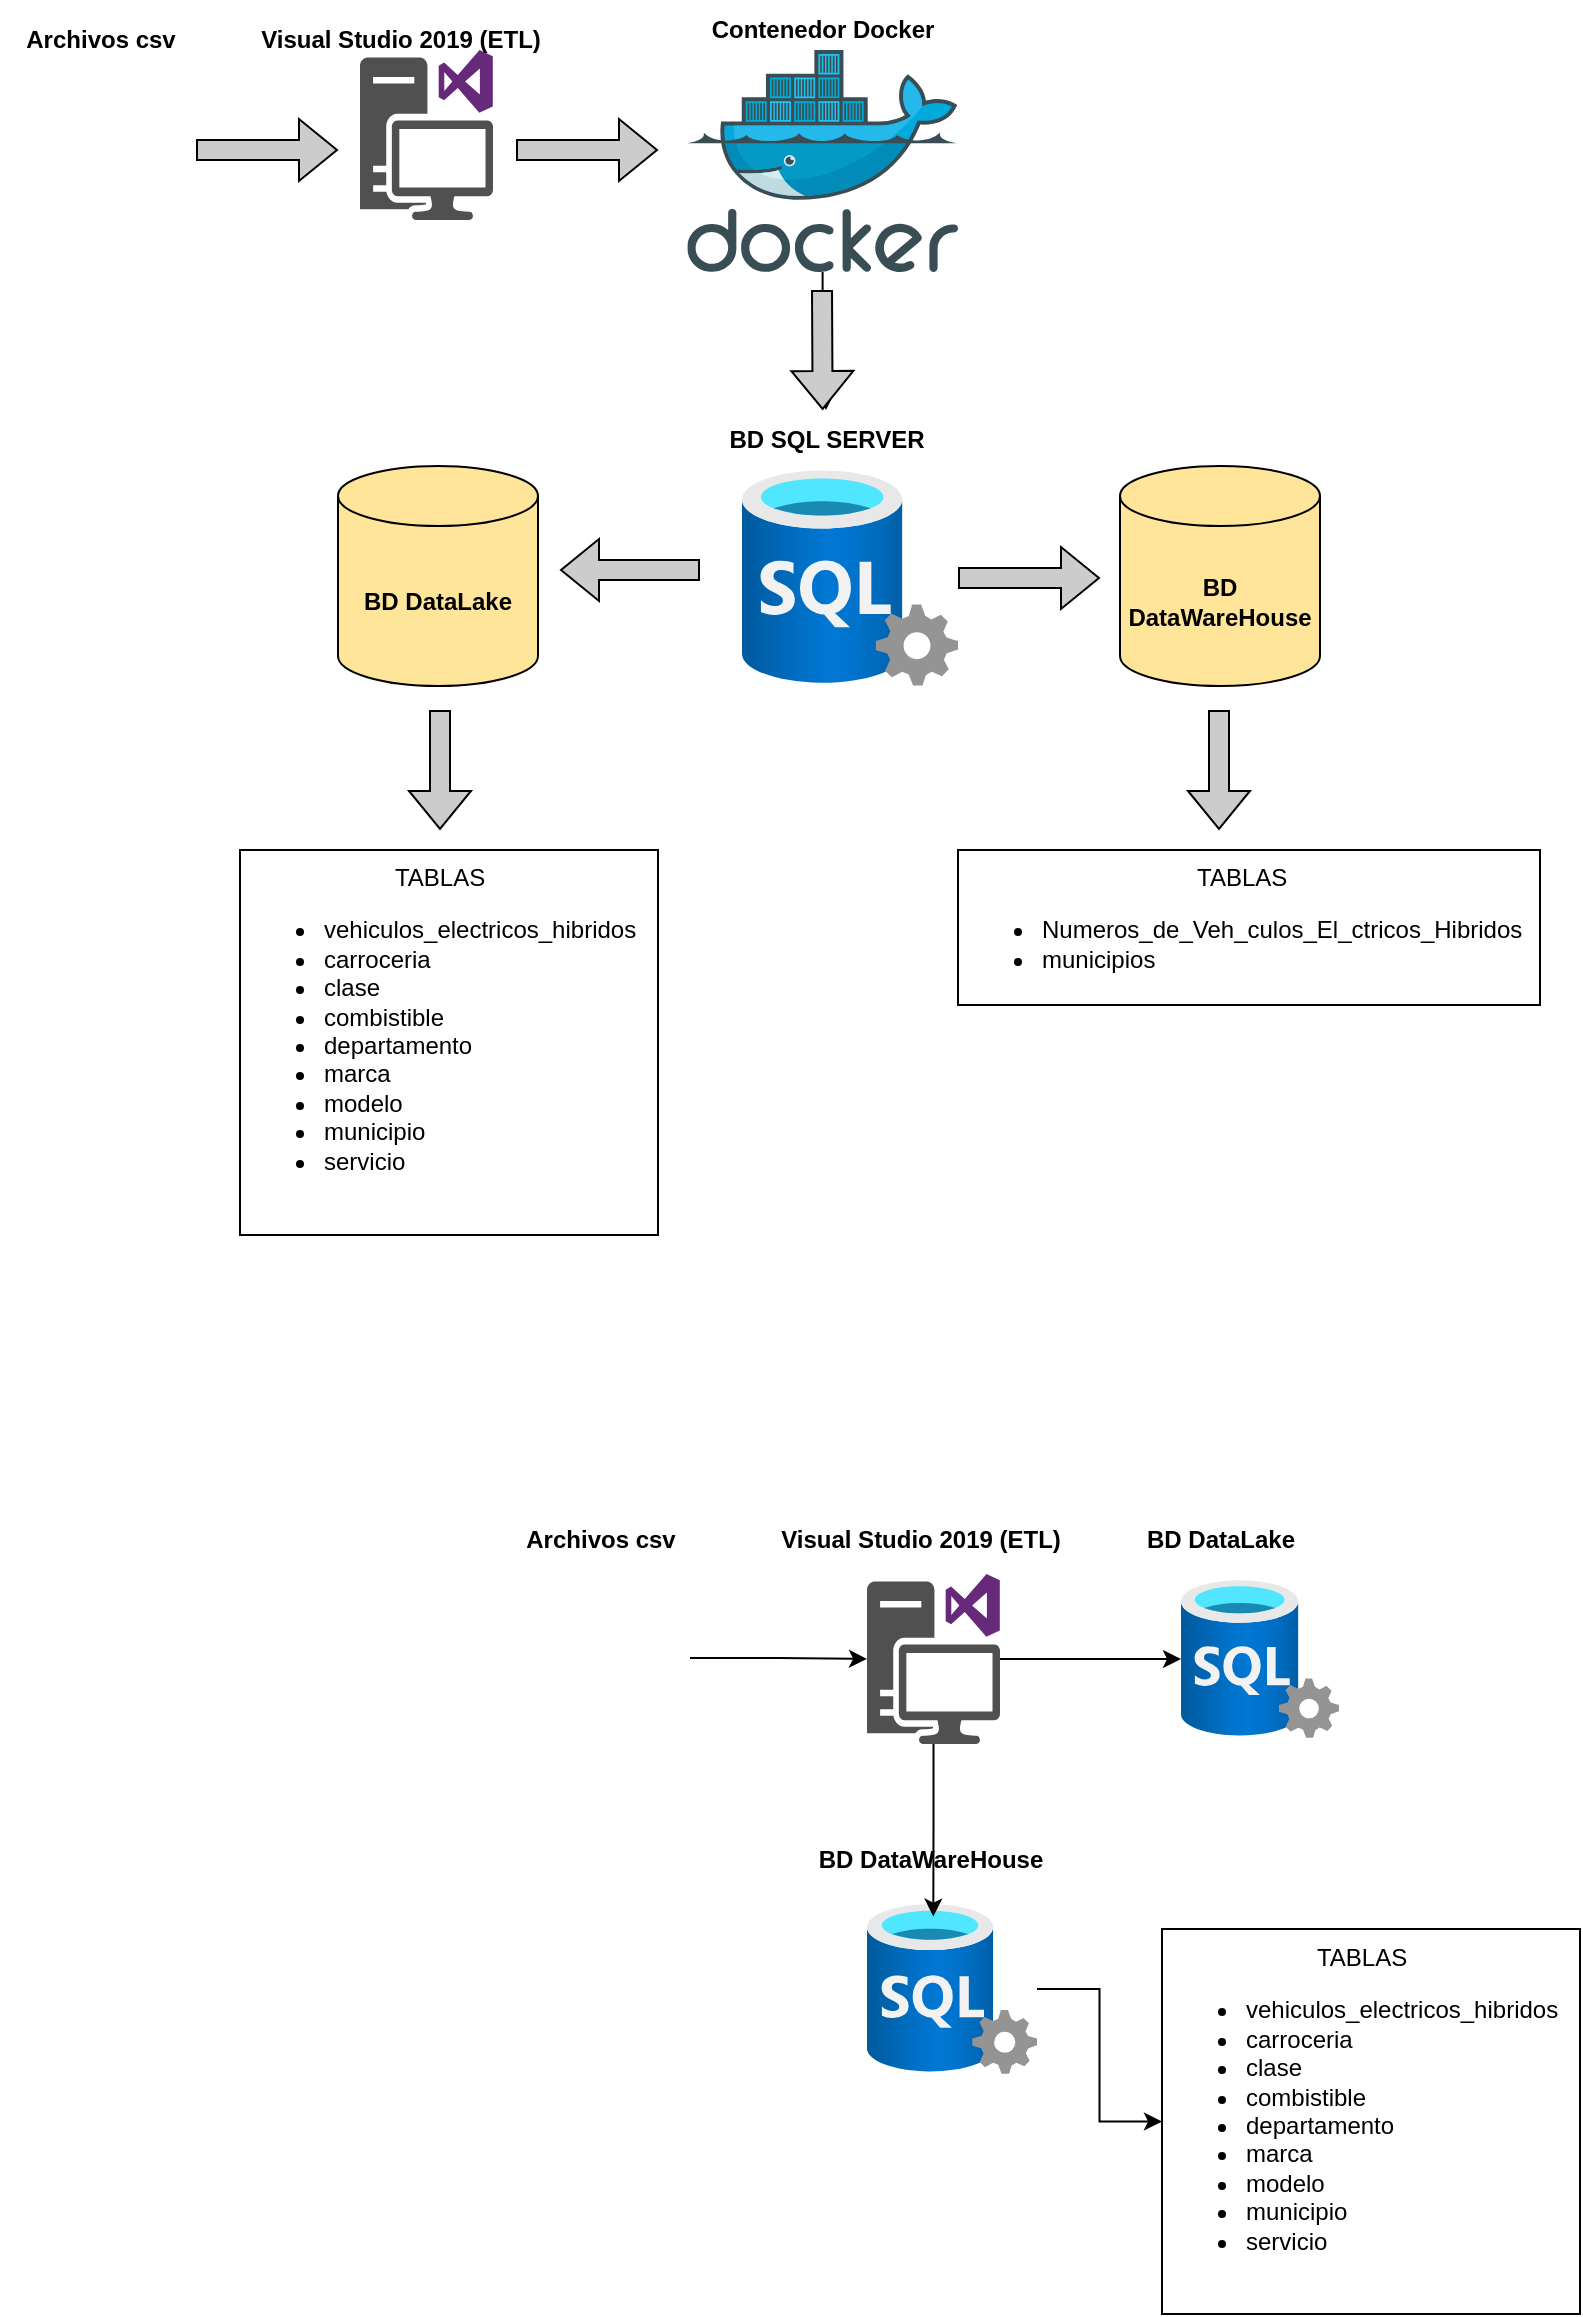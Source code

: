 <mxfile version="26.0.11">
  <diagram name="Página-1" id="SfyHOXdVC9-kb6S2M-kP">
    <mxGraphModel dx="2213" dy="1950" grid="1" gridSize="10" guides="1" tooltips="1" connect="1" arrows="1" fold="1" page="1" pageScale="1" pageWidth="827" pageHeight="1169" math="0" shadow="0">
      <root>
        <mxCell id="0" />
        <mxCell id="1" parent="0" />
        <mxCell id="7EBYjlRHxNqE9YedUOtW-14" style="edgeStyle=orthogonalEdgeStyle;rounded=0;orthogonalLoop=1;jettySize=auto;html=1;" edge="1" parent="1" source="7EBYjlRHxNqE9YedUOtW-10" target="7EBYjlRHxNqE9YedUOtW-13">
          <mxGeometry relative="1" as="geometry" />
        </mxCell>
        <mxCell id="7EBYjlRHxNqE9YedUOtW-10" value="" style="shape=image;html=1;verticalAlign=top;verticalLabelPosition=bottom;labelBackgroundColor=#ffffff;imageAspect=0;aspect=fixed;image=https://cdn3.iconfinder.com/data/icons/document-icons-2/30/647702-excel-128.png" vertex="1" parent="1">
          <mxGeometry x="-165" y="734" width="80" height="80" as="geometry" />
        </mxCell>
        <mxCell id="7EBYjlRHxNqE9YedUOtW-11" value="&lt;b&gt;Archivos csv&lt;/b&gt;" style="text;html=1;align=center;verticalAlign=middle;resizable=0;points=[];autosize=1;strokeColor=none;fillColor=none;" vertex="1" parent="1">
          <mxGeometry x="-180" y="700" width="100" height="30" as="geometry" />
        </mxCell>
        <mxCell id="7EBYjlRHxNqE9YedUOtW-17" value="" style="edgeStyle=orthogonalEdgeStyle;rounded=0;orthogonalLoop=1;jettySize=auto;html=1;" edge="1" parent="1" source="7EBYjlRHxNqE9YedUOtW-13" target="7EBYjlRHxNqE9YedUOtW-16">
          <mxGeometry relative="1" as="geometry" />
        </mxCell>
        <mxCell id="7EBYjlRHxNqE9YedUOtW-13" value="" style="sketch=0;pointerEvents=1;shadow=0;dashed=0;html=1;strokeColor=none;fillColor=#505050;labelPosition=center;verticalLabelPosition=bottom;verticalAlign=top;outlineConnect=0;align=center;shape=mxgraph.office.devices.workstation_visual_studio;" vertex="1" parent="1">
          <mxGeometry x="3.5" y="732" width="66.5" height="85" as="geometry" />
        </mxCell>
        <mxCell id="7EBYjlRHxNqE9YedUOtW-15" value="&lt;b&gt;Visual Studio 2019 (ETL)&lt;/b&gt;" style="text;html=1;align=center;verticalAlign=middle;resizable=0;points=[];autosize=1;strokeColor=none;fillColor=none;" vertex="1" parent="1">
          <mxGeometry x="-50" y="700" width="160" height="30" as="geometry" />
        </mxCell>
        <mxCell id="7EBYjlRHxNqE9YedUOtW-16" value="" style="image;aspect=fixed;html=1;points=[];align=center;fontSize=12;image=img/lib/azure2/databases/SQL_Server.svg;" vertex="1" parent="1">
          <mxGeometry x="160.5" y="735" width="79" height="79" as="geometry" />
        </mxCell>
        <mxCell id="7EBYjlRHxNqE9YedUOtW-29" value="" style="edgeStyle=orthogonalEdgeStyle;rounded=0;orthogonalLoop=1;jettySize=auto;html=1;" edge="1" parent="1" source="7EBYjlRHxNqE9YedUOtW-18" target="7EBYjlRHxNqE9YedUOtW-28">
          <mxGeometry relative="1" as="geometry" />
        </mxCell>
        <mxCell id="7EBYjlRHxNqE9YedUOtW-18" value="" style="image;aspect=fixed;html=1;points=[];align=center;fontSize=12;image=img/lib/azure2/databases/SQL_Server.svg;" vertex="1" parent="1">
          <mxGeometry x="3.5" y="897" width="85" height="85" as="geometry" />
        </mxCell>
        <mxCell id="7EBYjlRHxNqE9YedUOtW-20" style="edgeStyle=orthogonalEdgeStyle;rounded=0;orthogonalLoop=1;jettySize=auto;html=1;entryX=0.39;entryY=0.074;entryDx=0;entryDy=0;entryPerimeter=0;" edge="1" parent="1" source="7EBYjlRHxNqE9YedUOtW-13" target="7EBYjlRHxNqE9YedUOtW-18">
          <mxGeometry relative="1" as="geometry" />
        </mxCell>
        <mxCell id="7EBYjlRHxNqE9YedUOtW-21" value="&lt;b&gt;BD DataLake&lt;/b&gt;" style="text;html=1;align=center;verticalAlign=middle;resizable=0;points=[];autosize=1;strokeColor=none;fillColor=none;" vertex="1" parent="1">
          <mxGeometry x="130" y="700" width="100" height="30" as="geometry" />
        </mxCell>
        <mxCell id="7EBYjlRHxNqE9YedUOtW-22" value="&lt;b&gt;BD DataWareHouse&lt;/b&gt;" style="text;html=1;align=center;verticalAlign=middle;resizable=0;points=[];autosize=1;strokeColor=none;fillColor=none;" vertex="1" parent="1">
          <mxGeometry x="-35" y="860" width="140" height="30" as="geometry" />
        </mxCell>
        <mxCell id="7EBYjlRHxNqE9YedUOtW-26" value="&lt;div style=&quot;text-align: center;&quot;&gt;&lt;span style=&quot;background-color: light-dark(#ffffff, var(--ge-dark-color, #121212)); color: light-dark(rgb(0, 0, 0), rgb(255, 255, 255));&quot;&gt;TABLAS&lt;/span&gt;&lt;/div&gt;&lt;div&gt;&lt;ul&gt;&lt;li&gt;Numeros_de_Veh_culos_El_ctricos_Hibridos&lt;/li&gt;&lt;li&gt;municipios&lt;/li&gt;&lt;/ul&gt;&lt;/div&gt;" style="whiteSpace=wrap;html=1;verticalAlign=top;labelBackgroundColor=default;align=left;" vertex="1" parent="1">
          <mxGeometry x="49" y="370" width="291" height="77.5" as="geometry" />
        </mxCell>
        <mxCell id="7EBYjlRHxNqE9YedUOtW-28" value="&lt;div style=&quot;text-align: center;&quot;&gt;&lt;span style=&quot;background-color: light-dark(#ffffff, var(--ge-dark-color, #121212)); color: light-dark(rgb(0, 0, 0), rgb(255, 255, 255));&quot;&gt;TABLAS&lt;/span&gt;&lt;/div&gt;&lt;div&gt;&lt;ul&gt;&lt;li&gt;vehiculos_electricos_hibridos&lt;/li&gt;&lt;li&gt;carroceria&lt;/li&gt;&lt;li&gt;clase&lt;/li&gt;&lt;li&gt;combistible&lt;/li&gt;&lt;li&gt;departamento&lt;/li&gt;&lt;li&gt;marca&lt;/li&gt;&lt;li&gt;modelo&lt;/li&gt;&lt;li&gt;municipio&lt;/li&gt;&lt;li&gt;servicio&lt;/li&gt;&lt;/ul&gt;&lt;/div&gt;" style="whiteSpace=wrap;html=1;verticalAlign=top;labelBackgroundColor=default;align=left;" vertex="1" parent="1">
          <mxGeometry x="151" y="909.5" width="209" height="192.5" as="geometry" />
        </mxCell>
        <mxCell id="7EBYjlRHxNqE9YedUOtW-46" value="" style="edgeStyle=orthogonalEdgeStyle;rounded=0;orthogonalLoop=1;jettySize=auto;html=1;" edge="1" parent="1" source="7EBYjlRHxNqE9YedUOtW-30" target="7EBYjlRHxNqE9YedUOtW-37">
          <mxGeometry relative="1" as="geometry" />
        </mxCell>
        <mxCell id="7EBYjlRHxNqE9YedUOtW-30" value="" style="image;sketch=0;aspect=fixed;html=1;points=[];align=center;fontSize=12;image=img/lib/mscae/Docker.svg;" vertex="1" parent="1">
          <mxGeometry x="-86.37" y="-30" width="135.37" height="111" as="geometry" />
        </mxCell>
        <mxCell id="7EBYjlRHxNqE9YedUOtW-31" value="" style="image;aspect=fixed;html=1;points=[];align=center;fontSize=12;image=img/lib/azure2/databases/SQL_Server.svg;" vertex="1" parent="1">
          <mxGeometry x="-59" y="180" width="108" height="108" as="geometry" />
        </mxCell>
        <mxCell id="7EBYjlRHxNqE9YedUOtW-34" value="" style="shape=flexArrow;endArrow=classic;html=1;rounded=0;fillColor=#CCCCCC;" edge="1" parent="1">
          <mxGeometry width="50" height="50" relative="1" as="geometry">
            <mxPoint x="-19" y="90" as="sourcePoint" />
            <mxPoint x="-18.68" y="150" as="targetPoint" />
          </mxGeometry>
        </mxCell>
        <mxCell id="7EBYjlRHxNqE9YedUOtW-35" value="&lt;b&gt;BD DataWareHouse&lt;/b&gt;" style="shape=cylinder3;whiteSpace=wrap;html=1;boundedLbl=1;backgroundOutline=1;size=15;fillColor=light-dark(#FFE599,var(--ge-dark-color, #121212));" vertex="1" parent="1">
          <mxGeometry x="130" y="178" width="100" height="110" as="geometry" />
        </mxCell>
        <mxCell id="7EBYjlRHxNqE9YedUOtW-36" value="&lt;b&gt;BD DataLake&lt;/b&gt;" style="shape=cylinder3;whiteSpace=wrap;html=1;boundedLbl=1;backgroundOutline=1;size=15;fillColor=light-dark(#FFE599,var(--ge-dark-color, #121212));" vertex="1" parent="1">
          <mxGeometry x="-261" y="178" width="100" height="110" as="geometry" />
        </mxCell>
        <mxCell id="7EBYjlRHxNqE9YedUOtW-37" value="&lt;b&gt;BD SQL SERVER&lt;/b&gt;" style="text;html=1;align=center;verticalAlign=middle;resizable=0;points=[];autosize=1;strokeColor=none;fillColor=none;" vertex="1" parent="1">
          <mxGeometry x="-77" y="150" width="120" height="30" as="geometry" />
        </mxCell>
        <mxCell id="7EBYjlRHxNqE9YedUOtW-38" value="" style="shape=flexArrow;endArrow=classic;html=1;rounded=0;fillColor=#CCCCCC;" edge="1" parent="1" source="7EBYjlRHxNqE9YedUOtW-31">
          <mxGeometry width="50" height="50" relative="1" as="geometry">
            <mxPoint x="49" y="230" as="sourcePoint" />
            <mxPoint x="120" y="234" as="targetPoint" />
          </mxGeometry>
        </mxCell>
        <mxCell id="7EBYjlRHxNqE9YedUOtW-39" value="" style="shape=flexArrow;endArrow=classic;html=1;rounded=0;fillColor=#CCCCCC;" edge="1" parent="1">
          <mxGeometry width="50" height="50" relative="1" as="geometry">
            <mxPoint x="-80" y="230" as="sourcePoint" />
            <mxPoint x="-150" y="230" as="targetPoint" />
          </mxGeometry>
        </mxCell>
        <mxCell id="7EBYjlRHxNqE9YedUOtW-41" value="&lt;div style=&quot;text-align: center;&quot;&gt;&lt;span style=&quot;background-color: light-dark(#ffffff, var(--ge-dark-color, #121212)); color: light-dark(rgb(0, 0, 0), rgb(255, 255, 255));&quot;&gt;TABLAS&lt;/span&gt;&lt;/div&gt;&lt;div&gt;&lt;ul&gt;&lt;li&gt;vehiculos_electricos_hibridos&lt;/li&gt;&lt;li&gt;carroceria&lt;/li&gt;&lt;li&gt;clase&lt;/li&gt;&lt;li&gt;combistible&lt;/li&gt;&lt;li&gt;departamento&lt;/li&gt;&lt;li&gt;marca&lt;/li&gt;&lt;li&gt;modelo&lt;/li&gt;&lt;li&gt;municipio&lt;/li&gt;&lt;li&gt;servicio&lt;/li&gt;&lt;/ul&gt;&lt;/div&gt;" style="whiteSpace=wrap;html=1;verticalAlign=top;labelBackgroundColor=default;align=left;" vertex="1" parent="1">
          <mxGeometry x="-310" y="370" width="209" height="192.5" as="geometry" />
        </mxCell>
        <mxCell id="7EBYjlRHxNqE9YedUOtW-42" value="" style="shape=flexArrow;endArrow=classic;html=1;rounded=0;fillColor=#CCCCCC;" edge="1" parent="1">
          <mxGeometry width="50" height="50" relative="1" as="geometry">
            <mxPoint x="-210" y="300" as="sourcePoint" />
            <mxPoint x="-210" y="360" as="targetPoint" />
          </mxGeometry>
        </mxCell>
        <mxCell id="7EBYjlRHxNqE9YedUOtW-43" value="" style="shape=flexArrow;endArrow=classic;html=1;rounded=0;fillColor=#CCCCCC;" edge="1" parent="1">
          <mxGeometry width="50" height="50" relative="1" as="geometry">
            <mxPoint x="179.5" y="300" as="sourcePoint" />
            <mxPoint x="179.5" y="360" as="targetPoint" />
          </mxGeometry>
        </mxCell>
        <mxCell id="7EBYjlRHxNqE9YedUOtW-44" value="" style="shape=image;html=1;verticalAlign=top;verticalLabelPosition=bottom;labelBackgroundColor=#ffffff;imageAspect=0;aspect=fixed;image=https://cdn3.iconfinder.com/data/icons/document-icons-2/30/647702-excel-128.png" vertex="1" parent="1">
          <mxGeometry x="-420" y="-25" width="80" height="80" as="geometry" />
        </mxCell>
        <mxCell id="7EBYjlRHxNqE9YedUOtW-45" value="" style="sketch=0;pointerEvents=1;shadow=0;dashed=0;html=1;strokeColor=none;fillColor=#505050;labelPosition=center;verticalLabelPosition=bottom;verticalAlign=top;outlineConnect=0;align=center;shape=mxgraph.office.devices.workstation_visual_studio;" vertex="1" parent="1">
          <mxGeometry x="-250" y="-30" width="66.5" height="85" as="geometry" />
        </mxCell>
        <mxCell id="7EBYjlRHxNqE9YedUOtW-48" value="" style="shape=flexArrow;endArrow=classic;html=1;rounded=0;fillColor=#CCCCCC;" edge="1" parent="1">
          <mxGeometry width="50" height="50" relative="1" as="geometry">
            <mxPoint x="-332" y="20" as="sourcePoint" />
            <mxPoint x="-261" y="20" as="targetPoint" />
          </mxGeometry>
        </mxCell>
        <mxCell id="7EBYjlRHxNqE9YedUOtW-49" value="" style="shape=flexArrow;endArrow=classic;html=1;rounded=0;fillColor=#CCCCCC;" edge="1" parent="1">
          <mxGeometry width="50" height="50" relative="1" as="geometry">
            <mxPoint x="-172" y="20" as="sourcePoint" />
            <mxPoint x="-101" y="20" as="targetPoint" />
          </mxGeometry>
        </mxCell>
        <mxCell id="7EBYjlRHxNqE9YedUOtW-50" value="&lt;b&gt;Archivos csv&lt;/b&gt;" style="text;html=1;align=center;verticalAlign=middle;resizable=0;points=[];autosize=1;strokeColor=none;fillColor=none;" vertex="1" parent="1">
          <mxGeometry x="-430" y="-50" width="100" height="30" as="geometry" />
        </mxCell>
        <mxCell id="7EBYjlRHxNqE9YedUOtW-51" value="&lt;b&gt;Visual Studio 2019 (ETL)&lt;/b&gt;" style="text;html=1;align=center;verticalAlign=middle;resizable=0;points=[];autosize=1;strokeColor=none;fillColor=none;" vertex="1" parent="1">
          <mxGeometry x="-310" y="-50" width="160" height="30" as="geometry" />
        </mxCell>
        <mxCell id="7EBYjlRHxNqE9YedUOtW-52" value="&lt;b&gt;Contenedor Docker&lt;/b&gt;" style="text;html=1;align=center;verticalAlign=middle;resizable=0;points=[];autosize=1;strokeColor=none;fillColor=none;" vertex="1" parent="1">
          <mxGeometry x="-83.68" y="-55" width="130" height="30" as="geometry" />
        </mxCell>
      </root>
    </mxGraphModel>
  </diagram>
</mxfile>
